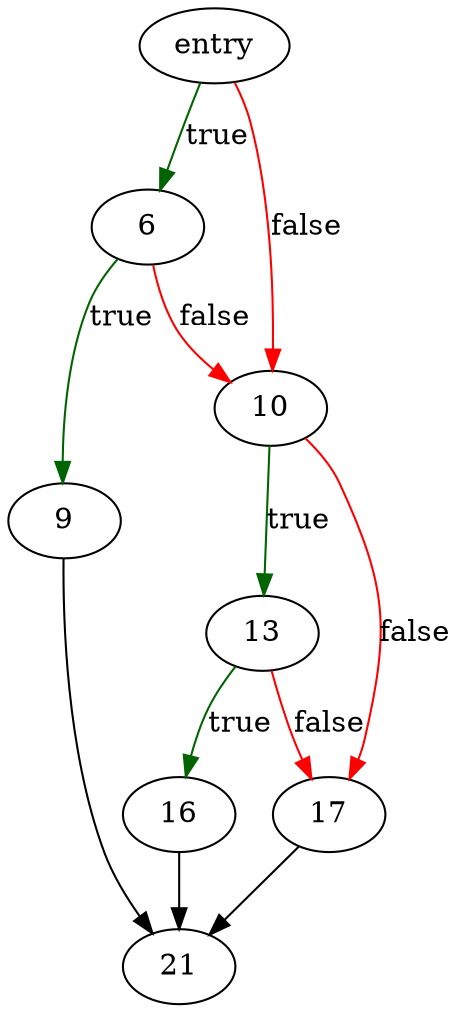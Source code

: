 digraph "sqlite3_mutex_alloc" {
	// Node definitions.
	1 [label=entry];
	6;
	9;
	10;
	13;
	16;
	17;
	21;

	// Edge definitions.
	1 -> 6 [
		color=darkgreen
		label=true
	];
	1 -> 10 [
		color=red
		label=false
	];
	6 -> 9 [
		color=darkgreen
		label=true
	];
	6 -> 10 [
		color=red
		label=false
	];
	9 -> 21;
	10 -> 13 [
		color=darkgreen
		label=true
	];
	10 -> 17 [
		color=red
		label=false
	];
	13 -> 16 [
		color=darkgreen
		label=true
	];
	13 -> 17 [
		color=red
		label=false
	];
	16 -> 21;
	17 -> 21;
}